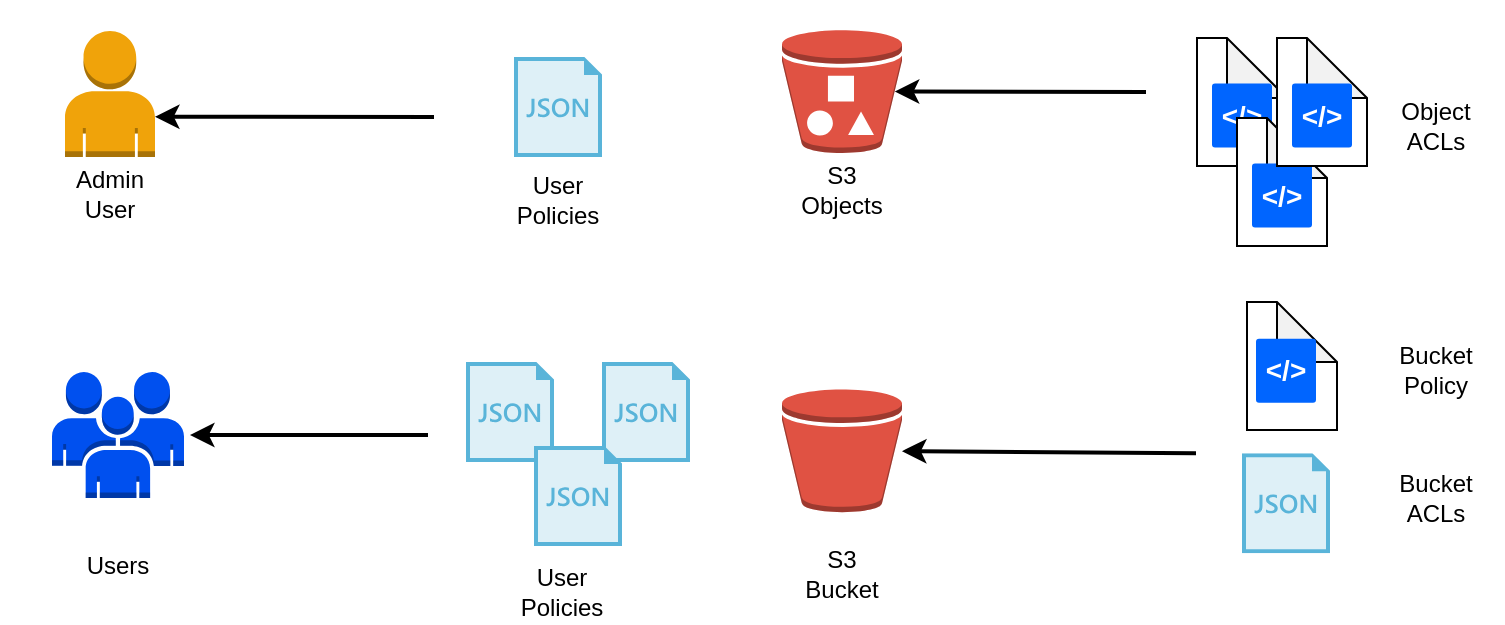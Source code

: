 <mxfile version="12.9.9" type="device"><diagram id="lTrpSe_SfNnOyp6GhTZZ" name="Page-1"><mxGraphModel dx="1055" dy="808" grid="1" gridSize="10" guides="1" tooltips="1" connect="1" arrows="1" fold="1" page="1" pageScale="1" pageWidth="1654" pageHeight="1169" math="0" shadow="0"><root><mxCell id="0"/><mxCell id="1" parent="0"/><mxCell id="Jraz9ZE5HC-eaqSssM3z-1" value="" style="rounded=0;whiteSpace=wrap;html=1;strokeColor=#FFFFFF;" parent="1" vertex="1"><mxGeometry x="60" y="380" width="750" height="310" as="geometry"/></mxCell><mxCell id="JTTZSWXdcVhxsukjax-X-13" value="" style="outlineConnect=0;dashed=0;verticalLabelPosition=bottom;verticalAlign=top;align=center;html=1;shape=mxgraph.aws3.user;fillColor=#f0a30a;strokeColor=#BD7000;fontColor=#ffffff;" parent="1" vertex="1"><mxGeometry x="91.5" y="394.5" width="45" height="63" as="geometry"/></mxCell><mxCell id="JTTZSWXdcVhxsukjax-X-14" value="" style="outlineConnect=0;dashed=0;verticalLabelPosition=bottom;verticalAlign=top;align=center;html=1;shape=mxgraph.aws3.users;fillColor=#0050ef;strokeColor=#001DBC;fontColor=#ffffff;" parent="1" vertex="1"><mxGeometry x="85" y="565" width="66" height="63" as="geometry"/></mxCell><mxCell id="JTTZSWXdcVhxsukjax-X-24" value="" style="endArrow=classic;html=1;strokeWidth=2;entryX=1;entryY=0.68;entryDx=0;entryDy=0;entryPerimeter=0;" parent="1" target="JTTZSWXdcVhxsukjax-X-13" edge="1"><mxGeometry width="50" height="50" relative="1" as="geometry"><mxPoint x="276" y="437.5" as="sourcePoint"/><mxPoint x="146" y="444.5" as="targetPoint"/></mxGeometry></mxCell><mxCell id="JTTZSWXdcVhxsukjax-X-25" value="" style="endArrow=classic;html=1;strokeWidth=2;exitX=0;exitY=0.5;exitDx=0;exitDy=0;exitPerimeter=0;" parent="1" edge="1"><mxGeometry width="50" height="50" relative="1" as="geometry"><mxPoint x="273" y="596.5" as="sourcePoint"/><mxPoint x="154" y="596.5" as="targetPoint"/></mxGeometry></mxCell><mxCell id="JTTZSWXdcVhxsukjax-X-29" value="User Policies" style="text;html=1;strokeColor=none;fillColor=none;align=center;verticalAlign=middle;whiteSpace=wrap;rounded=0;" parent="1" vertex="1"><mxGeometry x="318" y="468.5" width="40" height="20" as="geometry"/></mxCell><mxCell id="JTTZSWXdcVhxsukjax-X-30" value="User Policies" style="text;html=1;strokeColor=none;fillColor=none;align=center;verticalAlign=middle;whiteSpace=wrap;rounded=0;" parent="1" vertex="1"><mxGeometry x="320" y="665" width="40" height="20" as="geometry"/></mxCell><mxCell id="JTTZSWXdcVhxsukjax-X-31" value="Admin User" style="text;html=1;strokeColor=none;fillColor=none;align=center;verticalAlign=middle;whiteSpace=wrap;rounded=0;" parent="1" vertex="1"><mxGeometry x="94" y="466" width="40" height="20" as="geometry"/></mxCell><mxCell id="JTTZSWXdcVhxsukjax-X-32" value="Users" style="text;html=1;strokeColor=none;fillColor=none;align=center;verticalAlign=middle;whiteSpace=wrap;rounded=0;" parent="1" vertex="1"><mxGeometry x="98" y="652" width="40" height="20" as="geometry"/></mxCell><mxCell id="JTTZSWXdcVhxsukjax-X-35" value="" style="outlineConnect=0;dashed=0;verticalLabelPosition=bottom;verticalAlign=top;align=center;html=1;shape=mxgraph.aws3.bucket_with_objects;fillColor=#E05243;gradientColor=none;" parent="1" vertex="1"><mxGeometry x="450" y="394" width="60" height="61.5" as="geometry"/></mxCell><mxCell id="JTTZSWXdcVhxsukjax-X-46" value="" style="group" parent="1" vertex="1" connectable="0"><mxGeometry x="675" y="522" width="60" height="80" as="geometry"/></mxCell><mxCell id="JTTZSWXdcVhxsukjax-X-47" value="" style="shape=note;whiteSpace=wrap;html=1;backgroundOutline=1;darkOpacity=0.05;" parent="JTTZSWXdcVhxsukjax-X-46" vertex="1"><mxGeometry x="7.5" y="8" width="45" height="64" as="geometry"/></mxCell><mxCell id="JTTZSWXdcVhxsukjax-X-54" value="S3 Objects" style="text;html=1;strokeColor=none;fillColor=none;align=center;verticalAlign=middle;whiteSpace=wrap;rounded=0;" parent="1" vertex="1"><mxGeometry x="460" y="464" width="40" height="20" as="geometry"/></mxCell><mxCell id="JTTZSWXdcVhxsukjax-X-55" value="" style="endArrow=classic;html=1;strokeWidth=2;entryX=0.94;entryY=0.5;entryDx=0;entryDy=0;entryPerimeter=0;" parent="1" target="JTTZSWXdcVhxsukjax-X-35" edge="1"><mxGeometry width="50" height="50" relative="1" as="geometry"><mxPoint x="632" y="424.946" as="sourcePoint"/><mxPoint x="480" y="350" as="targetPoint"/></mxGeometry></mxCell><mxCell id="JTTZSWXdcVhxsukjax-X-57" value="" style="aspect=fixed;html=1;points=[];align=center;image;fontSize=12;image=img/lib/mscae/Templates.svg;" parent="1" vertex="1"><mxGeometry x="316" y="407.5" width="44" height="50" as="geometry"/></mxCell><mxCell id="JTTZSWXdcVhxsukjax-X-58" value="" style="aspect=fixed;html=1;points=[];align=center;image;fontSize=12;image=img/lib/mscae/Templates.svg;" parent="1" vertex="1"><mxGeometry x="292" y="560" width="44" height="50" as="geometry"/></mxCell><mxCell id="JTTZSWXdcVhxsukjax-X-59" value="" style="aspect=fixed;html=1;points=[];align=center;image;fontSize=12;image=img/lib/mscae/Templates.svg;" parent="1" vertex="1"><mxGeometry x="360" y="560" width="44" height="50" as="geometry"/></mxCell><mxCell id="JTTZSWXdcVhxsukjax-X-60" value="" style="aspect=fixed;html=1;points=[];align=center;image;fontSize=12;image=img/lib/mscae/Templates.svg;" parent="1" vertex="1"><mxGeometry x="326" y="602" width="44" height="50" as="geometry"/></mxCell><mxCell id="JTTZSWXdcVhxsukjax-X-67" value="Object ACLs" style="text;html=1;strokeColor=none;fillColor=none;align=center;verticalAlign=middle;whiteSpace=wrap;rounded=0;" parent="1" vertex="1"><mxGeometry x="757" y="431.5" width="40" height="20" as="geometry"/></mxCell><mxCell id="_dLAj7asRNcEUH_cBh9b-1" value="" style="group" vertex="1" connectable="0" parent="1"><mxGeometry x="650" y="390" width="80" height="120" as="geometry"/></mxCell><mxCell id="_dLAj7asRNcEUH_cBh9b-2" value="" style="shape=note;whiteSpace=wrap;html=1;backgroundOutline=1;darkOpacity=0.05;" vertex="1" parent="_dLAj7asRNcEUH_cBh9b-1"><mxGeometry x="7.5" y="8" width="45" height="64" as="geometry"/></mxCell><mxCell id="_dLAj7asRNcEUH_cBh9b-3" value="&amp;lt;/&amp;gt;" style="rounded=1;arcSize=5;fillColor=#0065FF;strokeColor=none;fontColor=#ffffff;align=center;verticalAlign=middle;whiteSpace=wrap;fontSize=14;fontStyle=1;html=1" vertex="1" parent="_dLAj7asRNcEUH_cBh9b-1"><mxGeometry x="15" y="30.8" width="30" height="32" as="geometry"/></mxCell><mxCell id="_dLAj7asRNcEUH_cBh9b-4" value="" style="group" vertex="1" connectable="0" parent="_dLAj7asRNcEUH_cBh9b-1"><mxGeometry x="20" y="40" width="60" height="80" as="geometry"/></mxCell><mxCell id="_dLAj7asRNcEUH_cBh9b-5" value="" style="shape=note;whiteSpace=wrap;html=1;backgroundOutline=1;darkOpacity=0.05;" vertex="1" parent="_dLAj7asRNcEUH_cBh9b-4"><mxGeometry x="7.5" y="8" width="45" height="64" as="geometry"/></mxCell><mxCell id="_dLAj7asRNcEUH_cBh9b-6" value="&amp;lt;/&amp;gt;" style="rounded=1;arcSize=5;fillColor=#0065FF;strokeColor=none;fontColor=#ffffff;align=center;verticalAlign=middle;whiteSpace=wrap;fontSize=14;fontStyle=1;html=1" vertex="1" parent="_dLAj7asRNcEUH_cBh9b-4"><mxGeometry x="15" y="30.8" width="30" height="32" as="geometry"/></mxCell><mxCell id="_dLAj7asRNcEUH_cBh9b-7" value="" style="group" vertex="1" connectable="0" parent="1"><mxGeometry x="690" y="390" width="60" height="80" as="geometry"/></mxCell><mxCell id="_dLAj7asRNcEUH_cBh9b-8" value="" style="shape=note;whiteSpace=wrap;html=1;backgroundOutline=1;darkOpacity=0.05;" vertex="1" parent="_dLAj7asRNcEUH_cBh9b-7"><mxGeometry x="7.5" y="8" width="45" height="64" as="geometry"/></mxCell><mxCell id="_dLAj7asRNcEUH_cBh9b-9" value="&amp;lt;/&amp;gt;" style="rounded=1;arcSize=5;fillColor=#0065FF;strokeColor=none;fontColor=#ffffff;align=center;verticalAlign=middle;whiteSpace=wrap;fontSize=14;fontStyle=1;html=1" vertex="1" parent="_dLAj7asRNcEUH_cBh9b-7"><mxGeometry x="15" y="30.8" width="30" height="32" as="geometry"/></mxCell><mxCell id="JTTZSWXdcVhxsukjax-X-36" value="" style="outlineConnect=0;dashed=0;verticalLabelPosition=bottom;verticalAlign=top;align=center;html=1;shape=mxgraph.aws3.bucket;fillColor=#E05243;gradientColor=none;" parent="1" vertex="1"><mxGeometry x="450" y="573.6" width="60" height="61.5" as="geometry"/></mxCell><mxCell id="JTTZSWXdcVhxsukjax-X-48" value="&amp;lt;/&amp;gt;" style="rounded=1;arcSize=5;fillColor=#0065FF;strokeColor=none;fontColor=#ffffff;align=center;verticalAlign=middle;whiteSpace=wrap;fontSize=14;fontStyle=1;html=1" parent="1" vertex="1"><mxGeometry x="687" y="548.4" width="30" height="32" as="geometry"/></mxCell><mxCell id="JTTZSWXdcVhxsukjax-X-53" value="S3 Bucket" style="text;html=1;strokeColor=none;fillColor=none;align=center;verticalAlign=middle;whiteSpace=wrap;rounded=0;" parent="1" vertex="1"><mxGeometry x="460" y="655.6" width="40" height="20" as="geometry"/></mxCell><mxCell id="JTTZSWXdcVhxsukjax-X-56" value="" style="endArrow=classic;html=1;strokeWidth=2;" parent="1" target="JTTZSWXdcVhxsukjax-X-36" edge="1"><mxGeometry width="50" height="50" relative="1" as="geometry"><mxPoint x="657" y="605.6" as="sourcePoint"/><mxPoint x="480" y="295.6" as="targetPoint"/></mxGeometry></mxCell><mxCell id="JTTZSWXdcVhxsukjax-X-68" value="" style="aspect=fixed;html=1;points=[];align=center;image;fontSize=12;image=img/lib/mscae/Templates.svg;" parent="1" vertex="1"><mxGeometry x="680" y="605.6" width="44" height="50" as="geometry"/></mxCell><mxCell id="JTTZSWXdcVhxsukjax-X-69" value="Bucket Policy" style="text;html=1;strokeColor=none;fillColor=none;align=center;verticalAlign=middle;whiteSpace=wrap;rounded=0;" parent="1" vertex="1"><mxGeometry x="757" y="553.6" width="40" height="20" as="geometry"/></mxCell><mxCell id="JTTZSWXdcVhxsukjax-X-70" value="Bucket ACLs" style="text;html=1;strokeColor=none;fillColor=none;align=center;verticalAlign=middle;whiteSpace=wrap;rounded=0;" parent="1" vertex="1"><mxGeometry x="757" y="617.6" width="40" height="20" as="geometry"/></mxCell></root></mxGraphModel></diagram></mxfile>